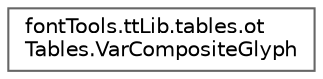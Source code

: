 digraph "Graphical Class Hierarchy"
{
 // LATEX_PDF_SIZE
  bgcolor="transparent";
  edge [fontname=Helvetica,fontsize=10,labelfontname=Helvetica,labelfontsize=10];
  node [fontname=Helvetica,fontsize=10,shape=box,height=0.2,width=0.4];
  rankdir="LR";
  Node0 [id="Node000000",label="fontTools.ttLib.tables.ot\lTables.VarCompositeGlyph",height=0.2,width=0.4,color="grey40", fillcolor="white", style="filled",URL="$df/d13/classfontTools_1_1ttLib_1_1tables_1_1otTables_1_1VarCompositeGlyph.html",tooltip=" "];
}
